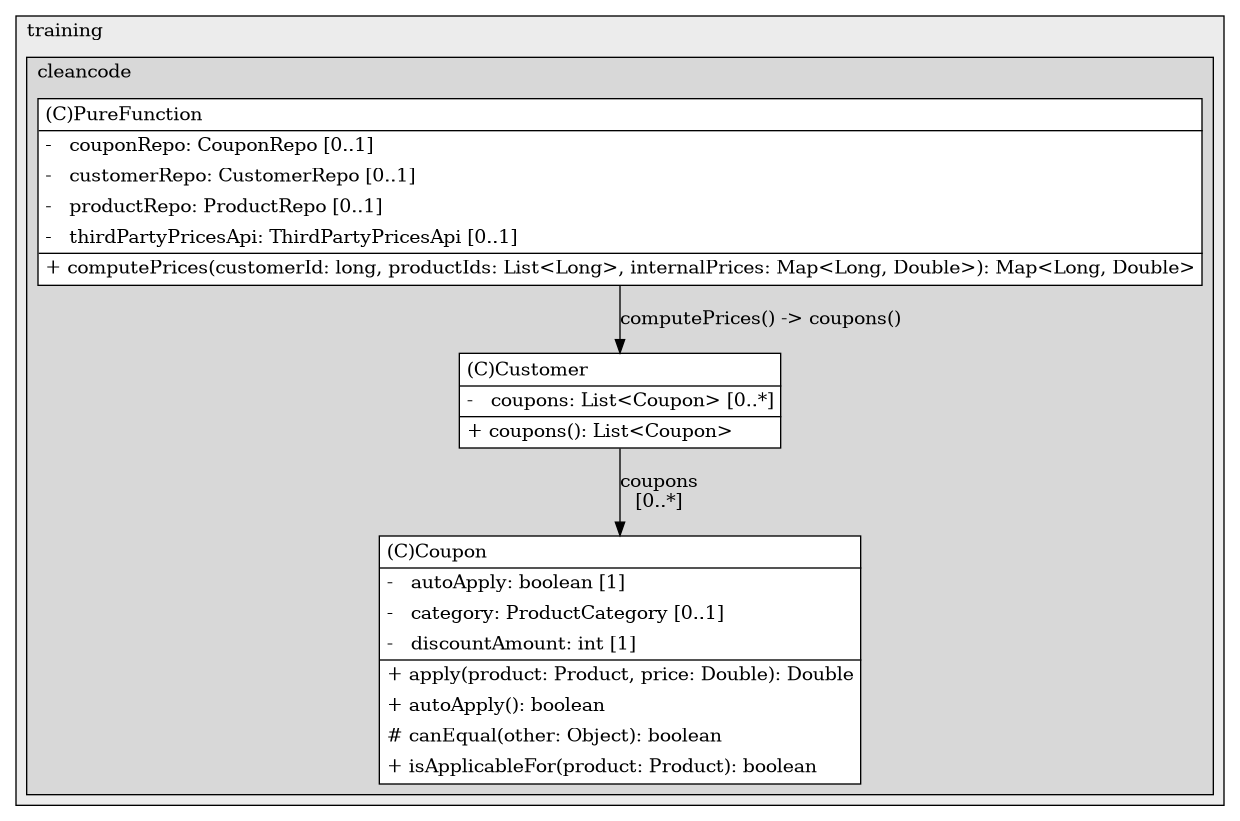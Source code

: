 @startuml

/' diagram meta data start
config=StructureConfiguration;
{
  "projectClassification": {
    "searchMode": "OpenProject", // OpenProject, AllProjects
    "includedProjects": "",
    "pathEndKeywords": "*.impl",
    "isClientPath": "",
    "isClientName": "",
    "isTestPath": "",
    "isTestName": "",
    "isMappingPath": "",
    "isMappingName": "",
    "isDataAccessPath": "",
    "isDataAccessName": "",
    "isDataStructurePath": "",
    "isDataStructureName": "",
    "isInterfaceStructuresPath": "",
    "isInterfaceStructuresName": "",
    "isEntryPointPath": "",
    "isEntryPointName": "",
    "treatFinalFieldsAsMandatory": false
  },
  "graphRestriction": {
    "classPackageExcludeFilter": "",
    "classPackageIncludeFilter": "",
    "classNameExcludeFilter": "",
    "classNameIncludeFilter": "",
    "methodNameExcludeFilter": "",
    "methodNameIncludeFilter": "",
    "removeByInheritance": "", // inheritance/annotation based filtering is done in a second step
    "removeByAnnotation": "",
    "removeByClassPackage": "", // cleanup the graph after inheritance/annotation based filtering is done
    "removeByClassName": "",
    "cutMappings": false,
    "cutEnum": true,
    "cutTests": true,
    "cutClient": true,
    "cutDataAccess": false,
    "cutInterfaceStructures": false,
    "cutDataStructures": false,
    "cutGetterAndSetter": true,
    "cutConstructors": true
  },
  "graphTraversal": {
    "forwardDepth": 6,
    "backwardDepth": 6,
    "classPackageExcludeFilter": "",
    "classPackageIncludeFilter": "",
    "classNameExcludeFilter": "",
    "classNameIncludeFilter": "",
    "methodNameExcludeFilter": "",
    "methodNameIncludeFilter": "",
    "hideMappings": false,
    "hideDataStructures": false,
    "hidePrivateMethods": true,
    "hideInterfaceCalls": true, // indirection: implementation -> interface (is hidden) -> implementation
    "onlyShowApplicationEntryPoints": false, // root node is included
    "useMethodCallsForStructureDiagram": "ForwardOnly" // ForwardOnly, BothDirections, No
  },
  "details": {
    "aggregation": "GroupByClass", // ByClass, GroupByClass, None
    "showClassGenericTypes": true,
    "showMethods": true,
    "showMethodParameterNames": true,
    "showMethodParameterTypes": true,
    "showMethodReturnType": true,
    "showPackageLevels": 2,
    "showDetailedClassStructure": true
  },
  "rootClass": "victor.training.cleancode.fp.PureFunction",
  "extensionCallbackMethod": "" // qualified.class.name#methodName - signature: public static String method(String)
}
diagram meta data end '/



digraph g {
    rankdir="TB"
    splines=polyline
    

'nodes 
subgraph cluster_1276119258 { 
   	label=training
	labeljust=l
	fillcolor="#ececec"
	style=filled
   
   subgraph cluster_27700130 { 
   	label=cleancode
	labeljust=l
	fillcolor="#d8d8d8"
	style=filled
   
   Coupon996133904[
	label=<<TABLE BORDER="1" CELLBORDER="0" CELLPADDING="4" CELLSPACING="0">
<TR><TD ALIGN="LEFT" >(C)Coupon</TD></TR>
<HR/>
<TR><TD ALIGN="LEFT" >-   autoApply: boolean [1]</TD></TR>
<TR><TD ALIGN="LEFT" >-   category: ProductCategory [0..1]</TD></TR>
<TR><TD ALIGN="LEFT" >-   discountAmount: int [1]</TD></TR>
<HR/>
<TR><TD ALIGN="LEFT" >+ apply(product: Product, price: Double): Double</TD></TR>
<TR><TD ALIGN="LEFT" >+ autoApply(): boolean</TD></TR>
<TR><TD ALIGN="LEFT" ># canEqual(other: Object): boolean</TD></TR>
<TR><TD ALIGN="LEFT" >+ isApplicableFor(product: Product): boolean</TD></TR>
</TABLE>>
	style=filled
	margin=0
	shape=plaintext
	fillcolor="#FFFFFF"
];

Customer996133904[
	label=<<TABLE BORDER="1" CELLBORDER="0" CELLPADDING="4" CELLSPACING="0">
<TR><TD ALIGN="LEFT" >(C)Customer</TD></TR>
<HR/>
<TR><TD ALIGN="LEFT" >-   coupons: List&lt;Coupon&gt; [0..*]</TD></TR>
<HR/>
<TR><TD ALIGN="LEFT" >+ coupons(): List&lt;Coupon&gt;</TD></TR>
</TABLE>>
	style=filled
	margin=0
	shape=plaintext
	fillcolor="#FFFFFF"
];

PureFunction1125000401[
	label=<<TABLE BORDER="1" CELLBORDER="0" CELLPADDING="4" CELLSPACING="0">
<TR><TD ALIGN="LEFT" >(C)PureFunction</TD></TR>
<HR/>
<TR><TD ALIGN="LEFT" >-   couponRepo: CouponRepo [0..1]</TD></TR>
<TR><TD ALIGN="LEFT" >-   customerRepo: CustomerRepo [0..1]</TD></TR>
<TR><TD ALIGN="LEFT" >-   productRepo: ProductRepo [0..1]</TD></TR>
<TR><TD ALIGN="LEFT" >-   thirdPartyPricesApi: ThirdPartyPricesApi [0..1]</TD></TR>
<HR/>
<TR><TD ALIGN="LEFT" >+ computePrices(customerId: long, productIds: List&lt;Long&gt;, internalPrices: Map&lt;Long, Double&gt;): Map&lt;Long, Double&gt;</TD></TR>
</TABLE>>
	style=filled
	margin=0
	shape=plaintext
	fillcolor="#FFFFFF"
];
} 
} 

'edges    
Customer996133904 -> Coupon996133904[label="coupons
[0..*]"];
PureFunction1125000401 -> Customer996133904[label="computePrices() -> coupons()"];
    
}
@enduml